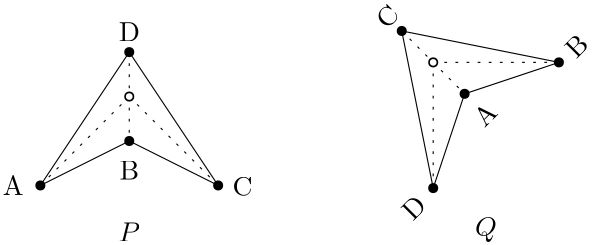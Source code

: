 <?xml version="1.0"?>
<!DOCTYPE ipe SYSTEM "ipe.dtd">
<ipe version="70005" creator="Ipe 7.1.4">
<info created="D:20140514143733" modified="D:20140514143733"/>
<ipestyle name="basic">
<symbol name="arrow/arc(spx)">
<path stroke="sym-stroke" fill="sym-stroke" pen="sym-pen">
0 0 m
-1 0.333 l
-1 -0.333 l
h
</path>
</symbol>
<symbol name="arrow/farc(spx)">
<path stroke="sym-stroke" fill="white" pen="sym-pen">
0 0 m
-1 0.333 l
-1 -0.333 l
h
</path>
</symbol>
<symbol name="mark/circle(sx)" transformations="translations">
<path fill="sym-stroke">
0.6 0 0 0.6 0 0 e
0.4 0 0 0.4 0 0 e
</path>
</symbol>
<symbol name="mark/disk(sx)" transformations="translations">
<path fill="sym-stroke">
0.6 0 0 0.6 0 0 e
</path>
</symbol>
<symbol name="mark/fdisk(sfx)" transformations="translations">
<group>
<path fill="sym-fill">
0.5 0 0 0.5 0 0 e
</path>
<path fill="sym-stroke" fillrule="eofill">
0.6 0 0 0.6 0 0 e
0.4 0 0 0.4 0 0 e
</path>
</group>
</symbol>
<symbol name="mark/box(sx)" transformations="translations">
<path fill="sym-stroke" fillrule="eofill">
-0.6 -0.6 m
0.6 -0.6 l
0.6 0.6 l
-0.6 0.6 l
h
-0.4 -0.4 m
0.4 -0.4 l
0.4 0.4 l
-0.4 0.4 l
h
</path>
</symbol>
<symbol name="mark/square(sx)" transformations="translations">
<path fill="sym-stroke">
-0.6 -0.6 m
0.6 -0.6 l
0.6 0.6 l
-0.6 0.6 l
h
</path>
</symbol>
<symbol name="mark/fsquare(sfx)" transformations="translations">
<group>
<path fill="sym-fill">
-0.5 -0.5 m
0.5 -0.5 l
0.5 0.5 l
-0.5 0.5 l
h
</path>
<path fill="sym-stroke" fillrule="eofill">
-0.6 -0.6 m
0.6 -0.6 l
0.6 0.6 l
-0.6 0.6 l
h
-0.4 -0.4 m
0.4 -0.4 l
0.4 0.4 l
-0.4 0.4 l
h
</path>
</group>
</symbol>
<symbol name="mark/cross(sx)" transformations="translations">
<group>
<path fill="sym-stroke">
-0.43 -0.57 m
0.57 0.43 l
0.43 0.57 l
-0.57 -0.43 l
h
</path>
<path fill="sym-stroke">
-0.43 0.57 m
0.57 -0.43 l
0.43 -0.57 l
-0.57 0.43 l
h
</path>
</group>
</symbol>
<symbol name="arrow/fnormal(spx)">
<path stroke="sym-stroke" fill="white" pen="sym-pen">
0 0 m
-1 0.333 l
-1 -0.333 l
h
</path>
</symbol>
<symbol name="arrow/pointed(spx)">
<path stroke="sym-stroke" fill="sym-stroke" pen="sym-pen">
0 0 m
-1 0.333 l
-0.8 0 l
-1 -0.333 l
h
</path>
</symbol>
<symbol name="arrow/fpointed(spx)">
<path stroke="sym-stroke" fill="white" pen="sym-pen">
0 0 m
-1 0.333 l
-0.8 0 l
-1 -0.333 l
h
</path>
</symbol>
<symbol name="arrow/linear(spx)">
<path stroke="sym-stroke" pen="sym-pen">
-1 0.333 m
0 0 l
-1 -0.333 l
</path>
</symbol>
<symbol name="arrow/fdouble(spx)">
<path stroke="sym-stroke" fill="white" pen="sym-pen">
0 0 m
-1 0.333 l
-1 -0.333 l
h
-1 0 m
-2 0.333 l
-2 -0.333 l
h
</path>
</symbol>
<symbol name="arrow/double(spx)">
<path stroke="sym-stroke" fill="sym-stroke" pen="sym-pen">
0 0 m
-1 0.333 l
-1 -0.333 l
h
-1 0 m
-2 0.333 l
-2 -0.333 l
h
</path>
</symbol>
<pen name="heavier" value="0.8"/>
<pen name="fat" value="1.2"/>
<pen name="ultrafat" value="2"/>
<symbolsize name="large" value="5"/>
<symbolsize name="small" value="2"/>
<symbolsize name="tiny" value="1.1"/>
<arrowsize name="large" value="10"/>
<arrowsize name="small" value="5"/>
<arrowsize name="tiny" value="3"/>
<color name="red" value="1 0 0"/>
<color name="green" value="0 1 0"/>
<color name="blue" value="0 0 1"/>
<color name="yellow" value="1 1 0"/>
<color name="orange" value="1 0.647 0"/>
<color name="gold" value="1 0.843 0"/>
<color name="purple" value="0.627 0.125 0.941"/>
<color name="gray" value="0.745"/>
<color name="brown" value="0.647 0.165 0.165"/>
<color name="navy" value="0 0 0.502"/>
<color name="pink" value="1 0.753 0.796"/>
<color name="seagreen" value="0.18 0.545 0.341"/>
<color name="turquoise" value="0.251 0.878 0.816"/>
<color name="violet" value="0.933 0.51 0.933"/>
<color name="darkblue" value="0 0 0.545"/>
<color name="darkcyan" value="0 0.545 0.545"/>
<color name="darkgray" value="0.663"/>
<color name="darkgreen" value="0 0.392 0"/>
<color name="darkmagenta" value="0.545 0 0.545"/>
<color name="darkorange" value="1 0.549 0"/>
<color name="darkred" value="0.545 0 0"/>
<color name="lightblue" value="0.678 0.847 0.902"/>
<color name="lightcyan" value="0.878 1 1"/>
<color name="lightgray" value="0.827"/>
<color name="lightgreen" value="0.565 0.933 0.565"/>
<color name="lightyellow" value="1 1 0.878"/>
<dashstyle name="dashed" value="[4] 0"/>
<dashstyle name="dotted" value="[1 3] 0"/>
<dashstyle name="dash dotted" value="[4 2 1 2] 0"/>
<dashstyle name="dash dot dotted" value="[4 2 1 2 1 2] 0"/>
<textsize name="large" value="\large"/>
<textsize name="Large" value="\Large"/>
<textsize name="LARGE" value="\LARGE"/>
<textsize name="huge" value="\huge"/>
<textsize name="Huge" value="\Huge"/>
<textsize name="small" value="\small"/>
<textsize name="footnote" value="\footnotesize"/>
<textsize name="tiny" value="\tiny"/>
<textstyle name="center" begin="\begin{center}" end="\end{center}"/>
<textstyle name="itemize" begin="\begin{itemize}" end="\end{itemize}"/>
<textstyle name="item" begin="\begin{itemize}\item{}" end="\end{itemize}"/>
<gridsize name="4 pts" value="4"/>
<gridsize name="8 pts (~3 mm)" value="8"/>
<gridsize name="16 pts (~6 mm)" value="16"/>
<gridsize name="32 pts (~12 mm)" value="32"/>
<gridsize name="10 pts (~3.5 mm)" value="10"/>
<gridsize name="20 pts (~7 mm)" value="20"/>
<gridsize name="14 pts (~5 mm)" value="14"/>
<gridsize name="28 pts (~10 mm)" value="28"/>
<gridsize name="56 pts (~20 mm)" value="56"/>
<anglesize name="90 deg" value="90"/>
<anglesize name="60 deg" value="60"/>
<anglesize name="45 deg" value="45"/>
<anglesize name="30 deg" value="30"/>
<anglesize name="22.5 deg" value="22.5"/>
<tiling name="falling" angle="-60" step="4" width="1"/>
<tiling name="rising" angle="30" step="4" width="1"/>
</ipestyle>
<page>
<layer name="alpha"/>
<view layers="alpha" active="alpha"/>
<path layer="alpha" stroke="black">
128 768 m
96 720 l
128 736 l
160 720 l
h
</path>
<text matrix="1 0 0 1 9.93836 0" transformations="rigid" pos="80 720" stroke="black" type="label" width="7.472" height="6.808" depth="0" halign="right" valign="center">A</text>
<text matrix="1 0 0 1 -32 24.936" transformations="rigid" pos="160 704" stroke="black" type="label" width="7.057" height="6.808" depth="0" halign="center" valign="top">B</text>
<text matrix="1 0 0 1 -10.8401 15.6715" transformations="rigid" pos="176 704" stroke="black" type="label" width="7.195" height="6.808" depth="0" valign="center">C</text>
<text matrix="1 0 0 1 0 3.94185" transformations="rigid" pos="128 768" stroke="black" type="label" width="7.61" height="6.808" depth="0" halign="center" valign="baseline">D</text>
<use name="mark/disk(sx)" pos="96 720" size="normal" stroke="black"/>
<use name="mark/disk(sx)" pos="128 736" size="normal" stroke="black"/>
<use name="mark/disk(sx)" pos="160 720" size="normal" stroke="black"/>
<use name="mark/disk(sx)" pos="128 768" size="normal" stroke="black"/>
<path matrix="0.707107 0.707107 -0.707107 0.707107 678.648 142.049" stroke="black">
128 768 m
96 720 l
128 736 l
160 720 l
h
</path>
<text matrix="0.707107 0.707107 -0.707107 0.707107 685.675 149.076" transformations="rigid" pos="80 720" stroke="black" type="label" width="7.61" height="6.808" depth="0" halign="right" valign="center">D</text>
<text matrix="0.707107 0.707107 -0.707107 0.707107 638.388 137.054" transformations="rigid" pos="160 704" stroke="black" type="label" width="7.472" height="6.808" depth="0" halign="center" valign="top">A</text>
<text matrix="0.707107 0.707107 -0.707107 0.707107 659.901 145.465" transformations="rigid" pos="176 704" stroke="black" type="label" width="7.057" height="6.808" depth="0" valign="center">B</text>
<text matrix="0.707107 0.707107 -0.707107 0.707107 675.86 144.836" transformations="rigid" pos="128 768" stroke="black" type="label" width="7.195" height="6.808" depth="0" halign="center" valign="baseline">C</text>
<use matrix="0.707107 0.707107 -0.707107 0.707107 678.648 142.049" name="mark/disk(sx)" pos="96 720" size="normal" stroke="black"/>
<use matrix="0.707107 0.707107 -0.707107 0.707107 678.648 142.049" name="mark/disk(sx)" pos="128 736" size="normal" stroke="black"/>
<use matrix="0.707107 0.707107 -0.707107 0.707107 678.648 142.049" name="mark/disk(sx)" pos="160 720" size="normal" stroke="black"/>
<use matrix="0.707107 0.707107 -0.707107 0.707107 678.648 142.049" name="mark/disk(sx)" pos="128 768" size="normal" stroke="black"/>
<path matrix="0.5 0 0 0.5 113.431 394.409" stroke="black" dash="dotted">
225.338 762.415 m
247.965 739.788 l
</path>
<path stroke="black" dash="dotted">
128 768 m
128 752 l
</path>
<path stroke="black" dash="dotted">
128 752 m
96 720 l
</path>
<path stroke="black" dash="dotted">
128 752 m
160 720 l
</path>
<path stroke="black" dash="dotted">
128 752 m
128 736 l
</path>
<use name="mark/fdisk(sfx)" pos="128 752" size="normal" stroke="black" fill="white"/>
<path matrix="1 0 0 1 0.761631 13.2016" stroke="black" dash="dotted">
236.652 751.101 m
236.652 705.846 l
</path>
<path matrix="1 0 0 1 0.761631 13.2016" stroke="black" dash="dotted">
236.652 751.101 m
281.906 751.101 l
</path>
<path matrix="1 0 0 1 0.761631 13.2016" stroke="black" dash="dotted">
236.652 751.101 m
247.965 739.788 l
</path>
<use matrix="1 0 0 1 0.761631 13.2016" name="mark/fdisk(sfx)" pos="236.652 751.101" size="normal" stroke="black" fill="white"/>
<text matrix="1 0 0 1 2.8823 0" transformations="translations" pos="125.118 699.83" stroke="black" type="label" width="7.78" height="6.808" depth="0" halign="center" valign="baseline">$P$</text>
<text matrix="1 0 0 1 0 0.152861" transformations="translations" pos="256.372 701.607" stroke="black" type="label" width="7.876" height="6.815" depth="1.93" halign="center" valign="baseline">$Q$</text>
</page>
</ipe>
